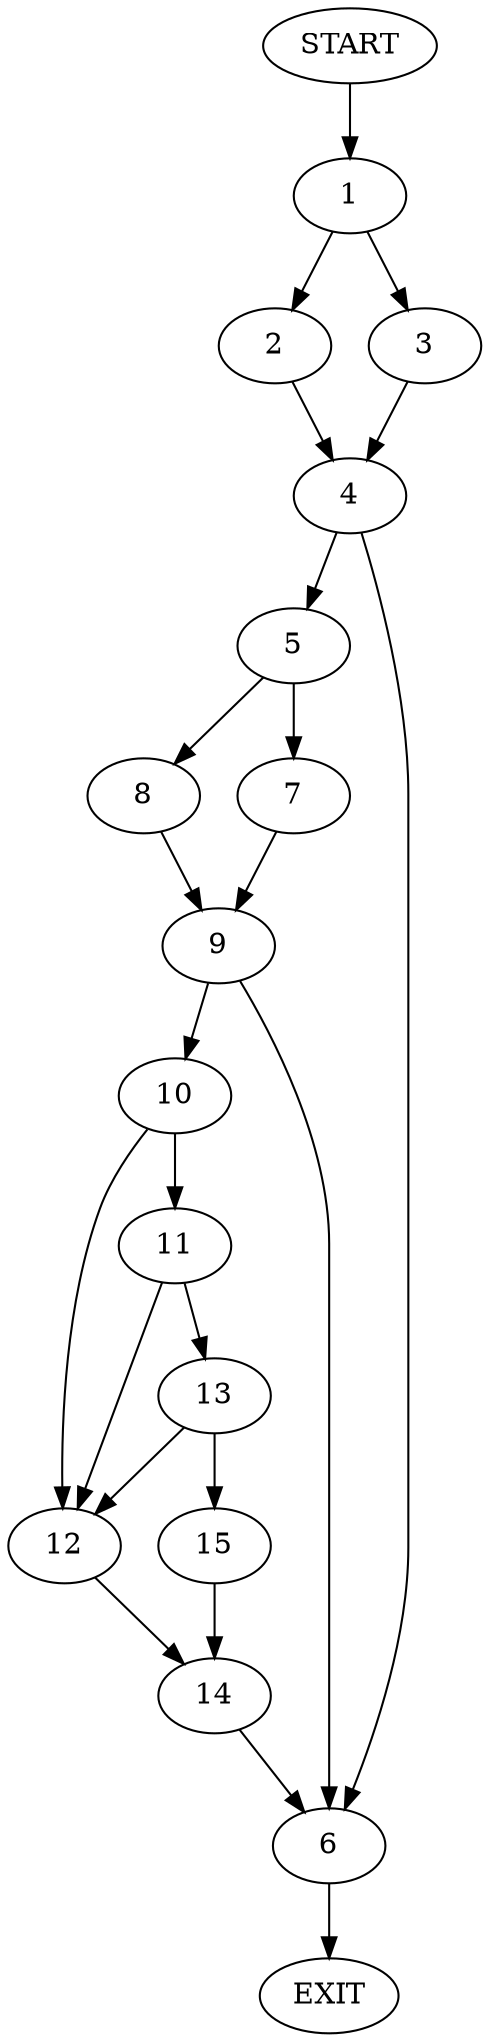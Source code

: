 digraph {
0 [label="START"];
1;
2;
3;
4;
5;
6;
7;
8;
9;
10;
11;
12;
13;
14;
15;
16 [label="EXIT"];
0 -> 1;
1 -> 2;
1 -> 3;
3 -> 4;
2 -> 4;
4 -> 5;
4 -> 6;
5 -> 7;
5 -> 8;
6 -> 16;
8 -> 9;
7 -> 9;
9 -> 10;
9 -> 6;
10 -> 11;
10 -> 12;
11 -> 12;
11 -> 13;
12 -> 14;
13 -> 12;
13 -> 15;
15 -> 14;
14 -> 6;
}
